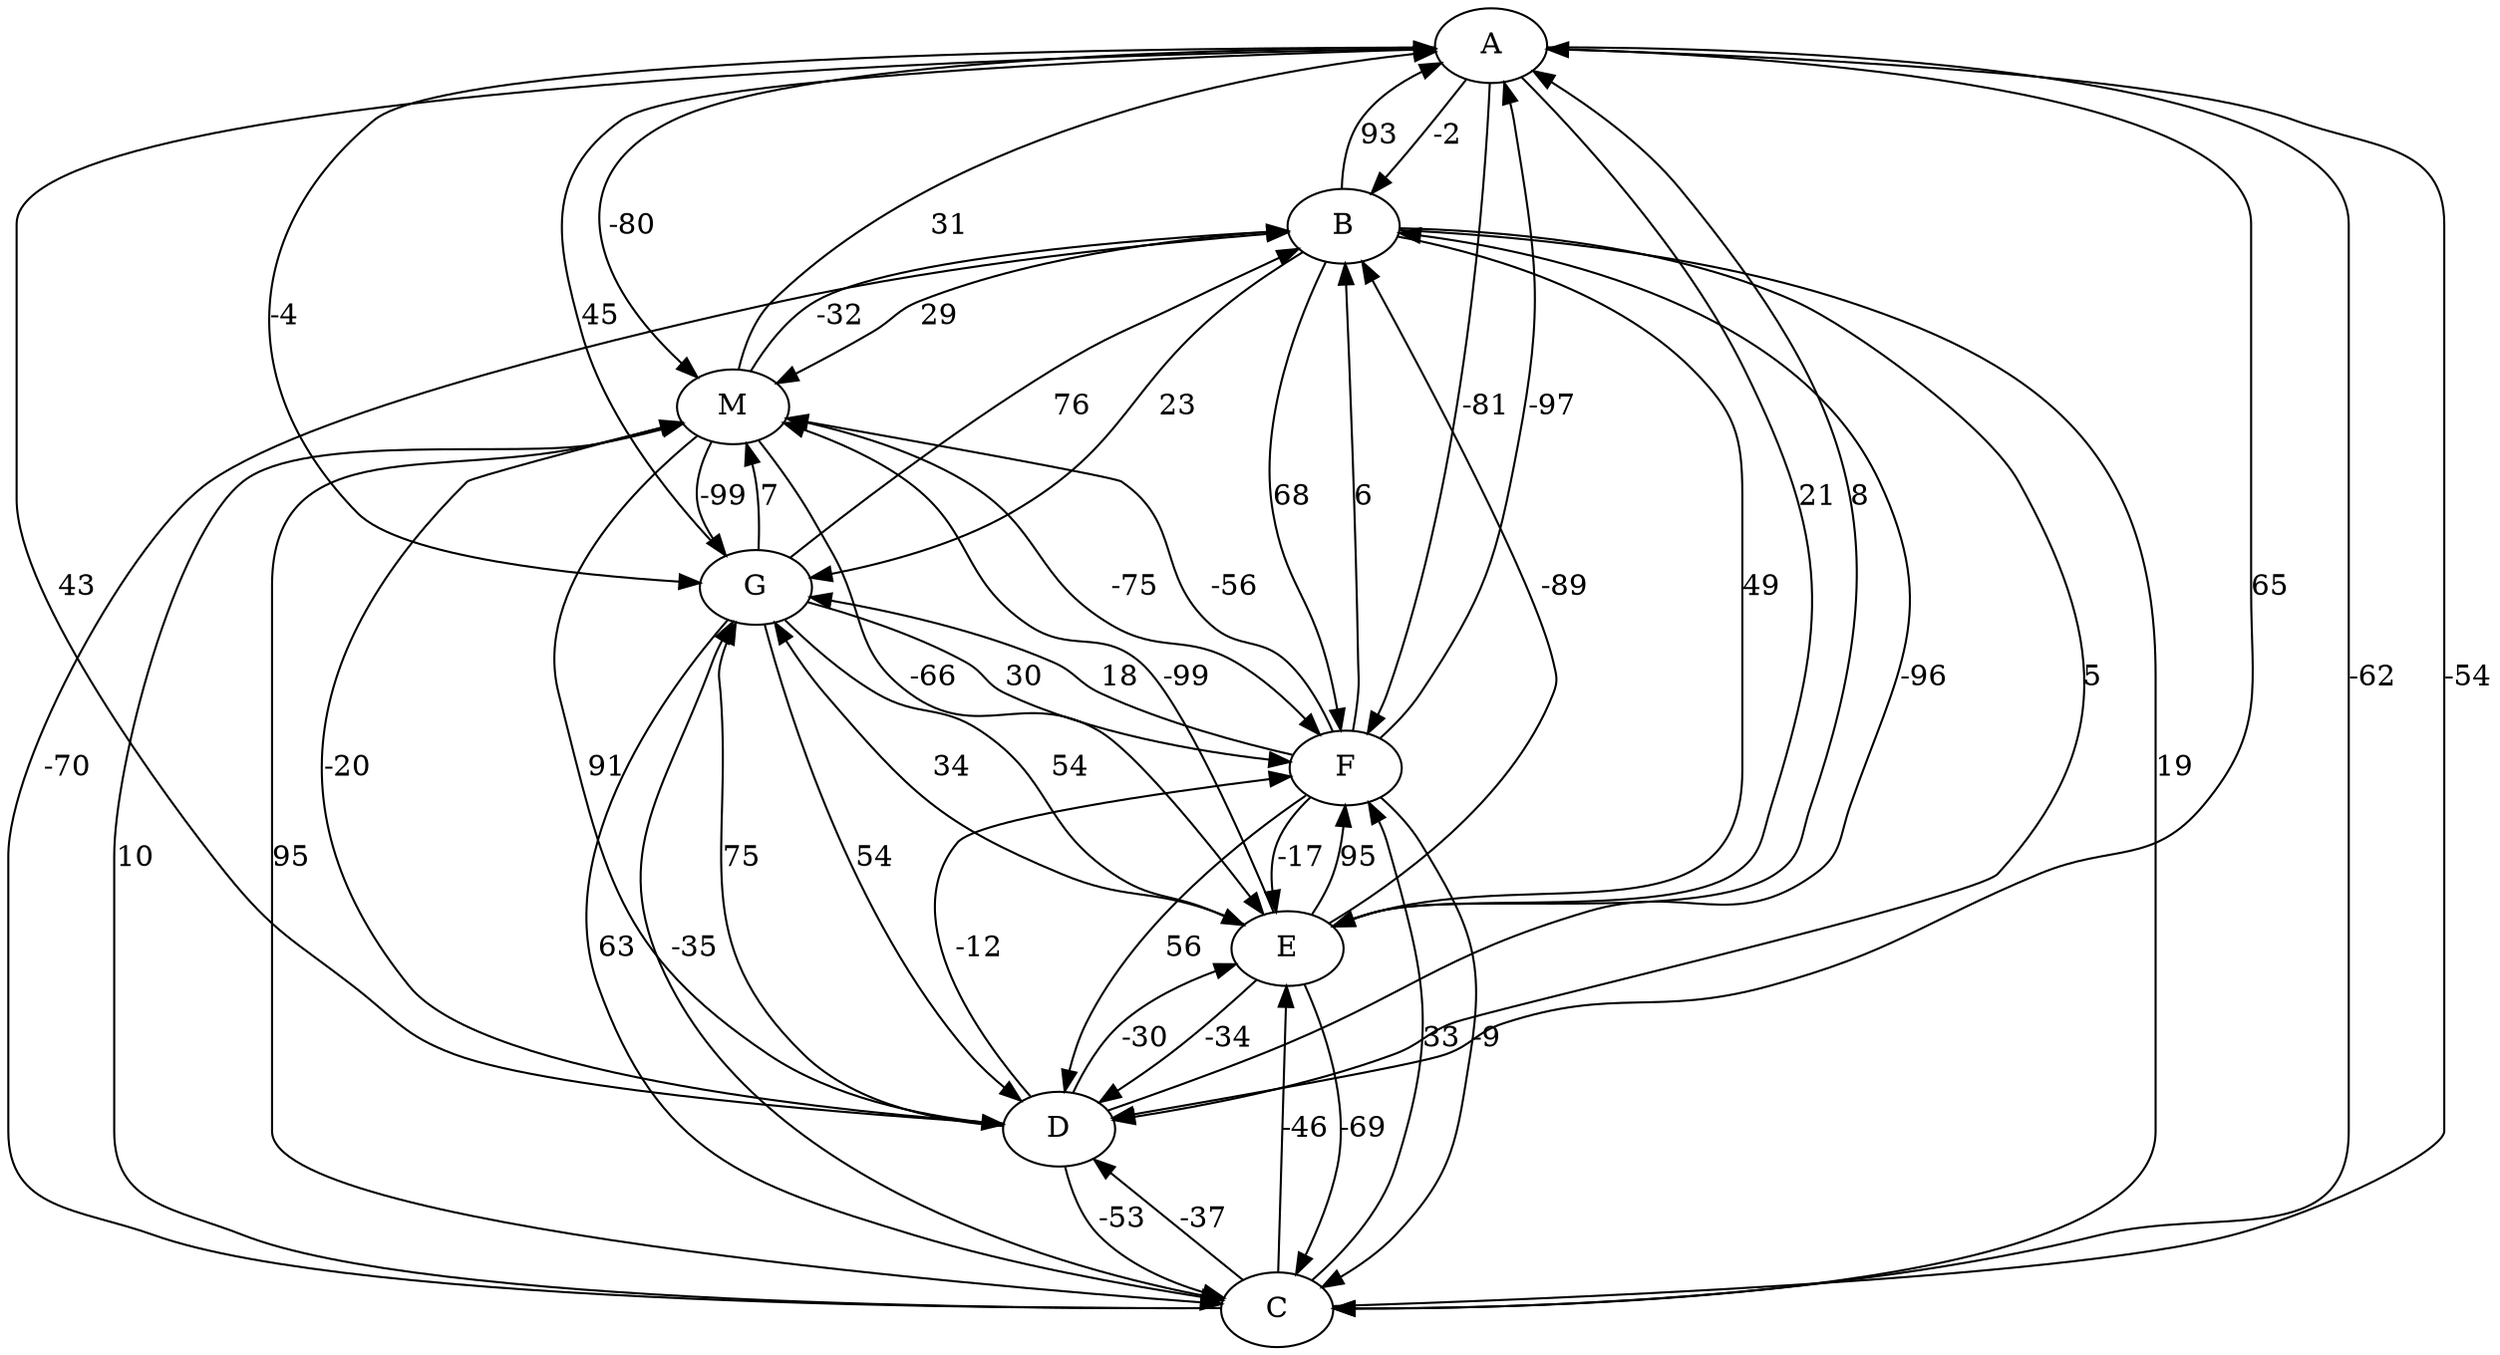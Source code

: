 strict digraph day13 { 
	A -> B [ label ="-2"];
	A -> C [ label ="-62"];
	A -> D [ label ="65"];
	A -> E [ label ="21"];
	A -> F [ label ="-81"];
	A -> G [ label ="-4"];
	A -> M [ label ="-80"];
	B -> A [ label ="93"];
	B -> C [ label ="19"];
	B -> D [ label ="5"];
	B -> E [ label ="49"];
	B -> F [ label ="68"];
	B -> G [ label ="23"];
	B -> M [ label ="29"];
	C -> A [ label ="-54"];
	C -> B [ label ="-70"];
	C -> D [ label ="-37"];
	C -> E [ label ="-46"];
	C -> F [ label ="33"];
	C -> G [ label ="-35"];
	C -> M [ label ="10"];
	D -> A [ label ="43"];
	D -> B [ label ="-96"];
	D -> C [ label ="-53"];
	D -> E [ label ="-30"];
	D -> F [ label ="-12"];
	D -> G [ label ="75"];
	D -> M [ label ="-20"];
	E -> A [ label ="8"];
	E -> B [ label ="-89"];
	E -> C [ label ="-69"];
	E -> D [ label ="-34"];
	E -> F [ label ="95"];
	E -> G [ label ="34"];
	E -> M [ label ="-99"];
	F -> A [ label ="-97"];
	F -> B [ label ="6"];
	F -> C [ label ="-9"];
	F -> D [ label ="56"];
	F -> E [ label ="-17"];
	F -> G [ label ="18"];
	F -> M [ label ="-56"];
	G -> A [ label ="45"];
	G -> B [ label ="76"];
	G -> C [ label ="63"];
	G -> D [ label ="54"];
	G -> E [ label ="54"];
	G -> F [ label ="30"];
	G -> M [ label ="7"];
	M -> A [ label ="31"];
	M -> B [ label ="-32"];
	M -> C [ label ="95"];
	M -> D [ label ="91"];
	M -> E [ label ="-66"];
	M -> F [ label ="-75"];
	M -> G [ label ="-99"];
}